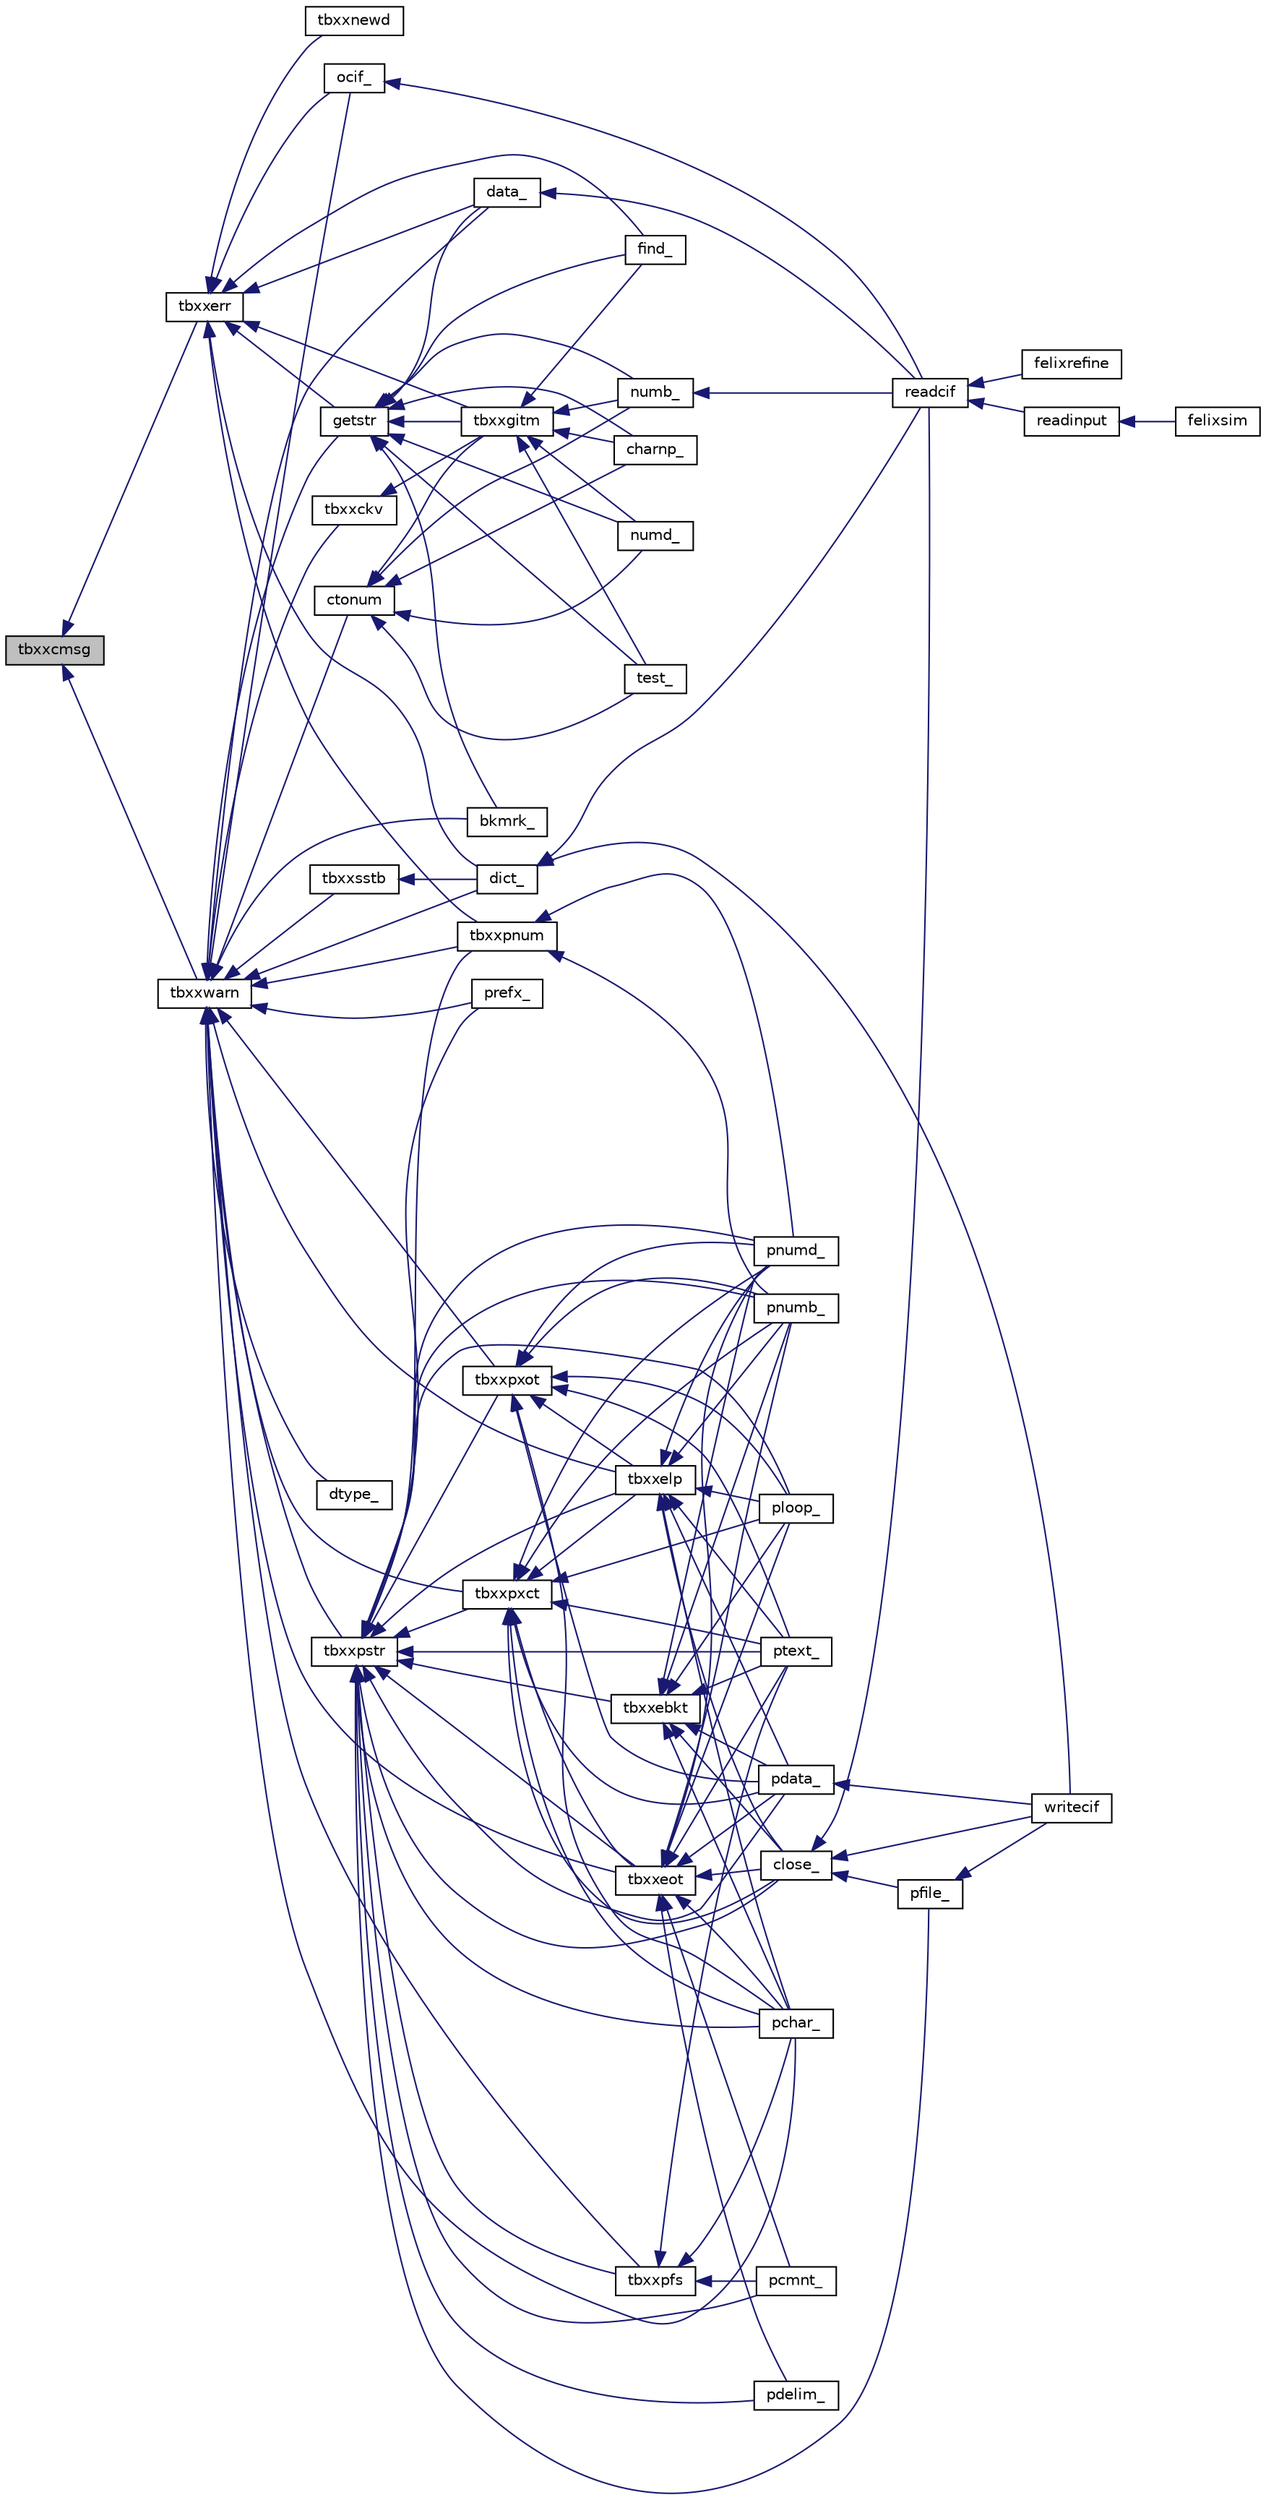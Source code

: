 digraph "tbxxcmsg"
{
  edge [fontname="Helvetica",fontsize="10",labelfontname="Helvetica",labelfontsize="10"];
  node [fontname="Helvetica",fontsize="10",shape=record];
  rankdir="LR";
  Node1 [label="tbxxcmsg",height=0.2,width=0.4,color="black", fillcolor="grey75", style="filled", fontcolor="black"];
  Node1 -> Node2 [dir="back",color="midnightblue",fontsize="10",style="solid",fontname="Helvetica"];
  Node2 [label="tbxxerr",height=0.2,width=0.4,color="black", fillcolor="white", style="filled",URL="$ciftbx_8f.html#af9e1269491fba3f7638d9de0e44a17d6"];
  Node2 -> Node3 [dir="back",color="midnightblue",fontsize="10",style="solid",fontname="Helvetica"];
  Node3 [label="dict_",height=0.2,width=0.4,color="black", fillcolor="white", style="filled",URL="$ciftbx_8f.html#a4b968cff97c84029fcb089e5754373eb"];
  Node3 -> Node4 [dir="back",color="midnightblue",fontsize="10",style="solid",fontname="Helvetica"];
  Node4 [label="writecif",height=0.2,width=0.4,color="black", fillcolor="white", style="filled",URL="$out_8f90.html#a1276a1deb6b2dae1d2c2e4306f4ce597"];
  Node3 -> Node5 [dir="back",color="midnightblue",fontsize="10",style="solid",fontname="Helvetica"];
  Node5 [label="readcif",height=0.2,width=0.4,color="black", fillcolor="white", style="filled",URL="$readcif_8f90.html#a851b318f1c18608adf2b40ba20d10014"];
  Node5 -> Node6 [dir="back",color="midnightblue",fontsize="10",style="solid",fontname="Helvetica"];
  Node6 [label="felixrefine",height=0.2,width=0.4,color="black", fillcolor="white", style="filled",URL="$felixrefine_8f90.html#aecbf263fc9c06070ed63b7a31c76bbef"];
  Node5 -> Node7 [dir="back",color="midnightblue",fontsize="10",style="solid",fontname="Helvetica"];
  Node7 [label="readinput",height=0.2,width=0.4,color="black", fillcolor="white", style="filled",URL="$readinput_8f90.html#a87d0c2ec1671e34d4efcabf08db9d396"];
  Node7 -> Node8 [dir="back",color="midnightblue",fontsize="10",style="solid",fontname="Helvetica"];
  Node8 [label="felixsim",height=0.2,width=0.4,color="black", fillcolor="white", style="filled",URL="$felixsim_8f90.html#ad36d8d5ddad66820866e3d05a4c66144"];
  Node2 -> Node9 [dir="back",color="midnightblue",fontsize="10",style="solid",fontname="Helvetica"];
  Node9 [label="tbxxnewd",height=0.2,width=0.4,color="black", fillcolor="white", style="filled",URL="$ciftbx_8f.html#a7cb1d6edba984ca933612a0a93021559"];
  Node2 -> Node10 [dir="back",color="midnightblue",fontsize="10",style="solid",fontname="Helvetica"];
  Node10 [label="ocif_",height=0.2,width=0.4,color="black", fillcolor="white", style="filled",URL="$ciftbx_8f.html#ae5a0dc77713fa9e013186fc5455a0b29"];
  Node10 -> Node5 [dir="back",color="midnightblue",fontsize="10",style="solid",fontname="Helvetica"];
  Node2 -> Node11 [dir="back",color="midnightblue",fontsize="10",style="solid",fontname="Helvetica"];
  Node11 [label="data_",height=0.2,width=0.4,color="black", fillcolor="white", style="filled",URL="$ciftbx_8f.html#acef84efd6e02fb3ddcab29ff8633a848"];
  Node11 -> Node5 [dir="back",color="midnightblue",fontsize="10",style="solid",fontname="Helvetica"];
  Node2 -> Node12 [dir="back",color="midnightblue",fontsize="10",style="solid",fontname="Helvetica"];
  Node12 [label="find_",height=0.2,width=0.4,color="black", fillcolor="white", style="filled",URL="$ciftbx_8f.html#a30b628eee0628904dba9c686a8ee7178"];
  Node2 -> Node13 [dir="back",color="midnightblue",fontsize="10",style="solid",fontname="Helvetica"];
  Node13 [label="tbxxgitm",height=0.2,width=0.4,color="black", fillcolor="white", style="filled",URL="$ciftbx_8f.html#a39d2614384d61dc867b06c6bea0fa00c"];
  Node13 -> Node14 [dir="back",color="midnightblue",fontsize="10",style="solid",fontname="Helvetica"];
  Node14 [label="test_",height=0.2,width=0.4,color="black", fillcolor="white", style="filled",URL="$ciftbx_8f.html#a7bf11278540621a732ea9c62c37f39d4"];
  Node13 -> Node12 [dir="back",color="midnightblue",fontsize="10",style="solid",fontname="Helvetica"];
  Node13 -> Node15 [dir="back",color="midnightblue",fontsize="10",style="solid",fontname="Helvetica"];
  Node15 [label="numb_",height=0.2,width=0.4,color="black", fillcolor="white", style="filled",URL="$ciftbx_8f.html#a52533b45df7c78e9d743147a4ed381f3"];
  Node15 -> Node5 [dir="back",color="midnightblue",fontsize="10",style="solid",fontname="Helvetica"];
  Node13 -> Node16 [dir="back",color="midnightblue",fontsize="10",style="solid",fontname="Helvetica"];
  Node16 [label="numd_",height=0.2,width=0.4,color="black", fillcolor="white", style="filled",URL="$ciftbx_8f.html#a321db51a9a1b39f96c345271b840e3ca"];
  Node13 -> Node17 [dir="back",color="midnightblue",fontsize="10",style="solid",fontname="Helvetica"];
  Node17 [label="charnp_",height=0.2,width=0.4,color="black", fillcolor="white", style="filled",URL="$ciftbx_8f.html#a4c9835444462b49efe9e7b8cbe54beb1"];
  Node2 -> Node18 [dir="back",color="midnightblue",fontsize="10",style="solid",fontname="Helvetica"];
  Node18 [label="getstr",height=0.2,width=0.4,color="black", fillcolor="white", style="filled",URL="$ciftbx_8f.html#a2f367430a036fc13e1f204833cad175d"];
  Node18 -> Node11 [dir="back",color="midnightblue",fontsize="10",style="solid",fontname="Helvetica"];
  Node18 -> Node14 [dir="back",color="midnightblue",fontsize="10",style="solid",fontname="Helvetica"];
  Node18 -> Node19 [dir="back",color="midnightblue",fontsize="10",style="solid",fontname="Helvetica"];
  Node19 [label="bkmrk_",height=0.2,width=0.4,color="black", fillcolor="white", style="filled",URL="$ciftbx_8f.html#af581014d858d87ba2c87bbac0de5640a"];
  Node18 -> Node12 [dir="back",color="midnightblue",fontsize="10",style="solid",fontname="Helvetica"];
  Node18 -> Node15 [dir="back",color="midnightblue",fontsize="10",style="solid",fontname="Helvetica"];
  Node18 -> Node16 [dir="back",color="midnightblue",fontsize="10",style="solid",fontname="Helvetica"];
  Node18 -> Node17 [dir="back",color="midnightblue",fontsize="10",style="solid",fontname="Helvetica"];
  Node18 -> Node13 [dir="back",color="midnightblue",fontsize="10",style="solid",fontname="Helvetica"];
  Node2 -> Node20 [dir="back",color="midnightblue",fontsize="10",style="solid",fontname="Helvetica"];
  Node20 [label="tbxxpnum",height=0.2,width=0.4,color="black", fillcolor="white", style="filled",URL="$ciftbx_8f.html#ab6f735972b6f79154290cf5147f127ba"];
  Node20 -> Node21 [dir="back",color="midnightblue",fontsize="10",style="solid",fontname="Helvetica"];
  Node21 [label="pnumb_",height=0.2,width=0.4,color="black", fillcolor="white", style="filled",URL="$ciftbx_8f.html#a762e7d891738400070c4bc377aba476f"];
  Node20 -> Node22 [dir="back",color="midnightblue",fontsize="10",style="solid",fontname="Helvetica"];
  Node22 [label="pnumd_",height=0.2,width=0.4,color="black", fillcolor="white", style="filled",URL="$ciftbx_8f.html#aca4e519718b63206d44b7446e084fe46"];
  Node1 -> Node23 [dir="back",color="midnightblue",fontsize="10",style="solid",fontname="Helvetica"];
  Node23 [label="tbxxwarn",height=0.2,width=0.4,color="black", fillcolor="white", style="filled",URL="$ciftbx_8f.html#a59970412fc0ae90f68f3a692c2071791"];
  Node23 -> Node3 [dir="back",color="midnightblue",fontsize="10",style="solid",fontname="Helvetica"];
  Node23 -> Node24 [dir="back",color="midnightblue",fontsize="10",style="solid",fontname="Helvetica"];
  Node24 [label="tbxxsstb",height=0.2,width=0.4,color="black", fillcolor="white", style="filled",URL="$ciftbx_8f.html#ac1949b97fd2afba1d86c2d6cd034645e"];
  Node24 -> Node3 [dir="back",color="midnightblue",fontsize="10",style="solid",fontname="Helvetica"];
  Node23 -> Node10 [dir="back",color="midnightblue",fontsize="10",style="solid",fontname="Helvetica"];
  Node23 -> Node11 [dir="back",color="midnightblue",fontsize="10",style="solid",fontname="Helvetica"];
  Node23 -> Node25 [dir="back",color="midnightblue",fontsize="10",style="solid",fontname="Helvetica"];
  Node25 [label="dtype_",height=0.2,width=0.4,color="black", fillcolor="white", style="filled",URL="$ciftbx_8f.html#a1558b0e789ec23e3524f93d995b5ffb7"];
  Node23 -> Node19 [dir="back",color="midnightblue",fontsize="10",style="solid",fontname="Helvetica"];
  Node23 -> Node26 [dir="back",color="midnightblue",fontsize="10",style="solid",fontname="Helvetica"];
  Node26 [label="tbxxckv",height=0.2,width=0.4,color="black", fillcolor="white", style="filled",URL="$ciftbx_8f.html#a1d880d46cdf16305532beff04b1cd692"];
  Node26 -> Node13 [dir="back",color="midnightblue",fontsize="10",style="solid",fontname="Helvetica"];
  Node23 -> Node18 [dir="back",color="midnightblue",fontsize="10",style="solid",fontname="Helvetica"];
  Node23 -> Node27 [dir="back",color="midnightblue",fontsize="10",style="solid",fontname="Helvetica"];
  Node27 [label="ctonum",height=0.2,width=0.4,color="black", fillcolor="white", style="filled",URL="$ciftbx_8f.html#a5bc2d760f3ec7f0b85e4653f4edf8866"];
  Node27 -> Node14 [dir="back",color="midnightblue",fontsize="10",style="solid",fontname="Helvetica"];
  Node27 -> Node15 [dir="back",color="midnightblue",fontsize="10",style="solid",fontname="Helvetica"];
  Node27 -> Node16 [dir="back",color="midnightblue",fontsize="10",style="solid",fontname="Helvetica"];
  Node27 -> Node17 [dir="back",color="midnightblue",fontsize="10",style="solid",fontname="Helvetica"];
  Node27 -> Node13 [dir="back",color="midnightblue",fontsize="10",style="solid",fontname="Helvetica"];
  Node23 -> Node28 [dir="back",color="midnightblue",fontsize="10",style="solid",fontname="Helvetica"];
  Node28 [label="pchar_",height=0.2,width=0.4,color="black", fillcolor="white", style="filled",URL="$ciftbx_8f.html#a2bf0d6d32275f871f14318f8edff68d6"];
  Node23 -> Node29 [dir="back",color="midnightblue",fontsize="10",style="solid",fontname="Helvetica"];
  Node29 [label="tbxxpfs",height=0.2,width=0.4,color="black", fillcolor="white", style="filled",URL="$ciftbx_8f.html#a48148dee2f8f8a2d63b204d419ca5354"];
  Node29 -> Node28 [dir="back",color="midnightblue",fontsize="10",style="solid",fontname="Helvetica"];
  Node29 -> Node30 [dir="back",color="midnightblue",fontsize="10",style="solid",fontname="Helvetica"];
  Node30 [label="pcmnt_",height=0.2,width=0.4,color="black", fillcolor="white", style="filled",URL="$ciftbx_8f.html#a7c112bde696c1b8e00098a91b0824387"];
  Node29 -> Node31 [dir="back",color="midnightblue",fontsize="10",style="solid",fontname="Helvetica"];
  Node31 [label="ptext_",height=0.2,width=0.4,color="black", fillcolor="white", style="filled",URL="$ciftbx_8f.html#ac290785fd800f64bb1cf30e3cdbc03b8"];
  Node23 -> Node32 [dir="back",color="midnightblue",fontsize="10",style="solid",fontname="Helvetica"];
  Node32 [label="prefx_",height=0.2,width=0.4,color="black", fillcolor="white", style="filled",URL="$ciftbx_8f.html#ad73feb0120897cee4048afb692c9b916"];
  Node23 -> Node33 [dir="back",color="midnightblue",fontsize="10",style="solid",fontname="Helvetica"];
  Node33 [label="tbxxpxot",height=0.2,width=0.4,color="black", fillcolor="white", style="filled",URL="$ciftbx_8f.html#a1ed2d07cf2076f7f4a492135553a18ce"];
  Node33 -> Node34 [dir="back",color="midnightblue",fontsize="10",style="solid",fontname="Helvetica"];
  Node34 [label="pdata_",height=0.2,width=0.4,color="black", fillcolor="white", style="filled",URL="$ciftbx_8f.html#ad9d6797ef14de7bbdee156bc2a5f6fc1"];
  Node34 -> Node4 [dir="back",color="midnightblue",fontsize="10",style="solid",fontname="Helvetica"];
  Node33 -> Node21 [dir="back",color="midnightblue",fontsize="10",style="solid",fontname="Helvetica"];
  Node33 -> Node22 [dir="back",color="midnightblue",fontsize="10",style="solid",fontname="Helvetica"];
  Node33 -> Node28 [dir="back",color="midnightblue",fontsize="10",style="solid",fontname="Helvetica"];
  Node33 -> Node31 [dir="back",color="midnightblue",fontsize="10",style="solid",fontname="Helvetica"];
  Node33 -> Node35 [dir="back",color="midnightblue",fontsize="10",style="solid",fontname="Helvetica"];
  Node35 [label="ploop_",height=0.2,width=0.4,color="black", fillcolor="white", style="filled",URL="$ciftbx_8f.html#ae69863afb7878b321eccc42e1071eaa1"];
  Node33 -> Node36 [dir="back",color="midnightblue",fontsize="10",style="solid",fontname="Helvetica"];
  Node36 [label="tbxxelp",height=0.2,width=0.4,color="black", fillcolor="white", style="filled",URL="$ciftbx_8f.html#a6cf67dc9f2c8ba0cc134063c70e5b3d2"];
  Node36 -> Node34 [dir="back",color="midnightblue",fontsize="10",style="solid",fontname="Helvetica"];
  Node36 -> Node21 [dir="back",color="midnightblue",fontsize="10",style="solid",fontname="Helvetica"];
  Node36 -> Node22 [dir="back",color="midnightblue",fontsize="10",style="solid",fontname="Helvetica"];
  Node36 -> Node28 [dir="back",color="midnightblue",fontsize="10",style="solid",fontname="Helvetica"];
  Node36 -> Node31 [dir="back",color="midnightblue",fontsize="10",style="solid",fontname="Helvetica"];
  Node36 -> Node35 [dir="back",color="midnightblue",fontsize="10",style="solid",fontname="Helvetica"];
  Node36 -> Node37 [dir="back",color="midnightblue",fontsize="10",style="solid",fontname="Helvetica"];
  Node37 [label="close_",height=0.2,width=0.4,color="black", fillcolor="white", style="filled",URL="$ciftbx_8f.html#a10a7a76ff70d108d323348dac44fe595"];
  Node37 -> Node38 [dir="back",color="midnightblue",fontsize="10",style="solid",fontname="Helvetica"];
  Node38 [label="pfile_",height=0.2,width=0.4,color="black", fillcolor="white", style="filled",URL="$ciftbx_8f.html#ad838ec2db43b50072a6258f0266e21e6"];
  Node38 -> Node4 [dir="back",color="midnightblue",fontsize="10",style="solid",fontname="Helvetica"];
  Node37 -> Node4 [dir="back",color="midnightblue",fontsize="10",style="solid",fontname="Helvetica"];
  Node37 -> Node5 [dir="back",color="midnightblue",fontsize="10",style="solid",fontname="Helvetica"];
  Node23 -> Node39 [dir="back",color="midnightblue",fontsize="10",style="solid",fontname="Helvetica"];
  Node39 [label="tbxxpxct",height=0.2,width=0.4,color="black", fillcolor="white", style="filled",URL="$ciftbx_8f.html#a5853f335ad76aef455ba8a30712cdab5"];
  Node39 -> Node34 [dir="back",color="midnightblue",fontsize="10",style="solid",fontname="Helvetica"];
  Node39 -> Node21 [dir="back",color="midnightblue",fontsize="10",style="solid",fontname="Helvetica"];
  Node39 -> Node22 [dir="back",color="midnightblue",fontsize="10",style="solid",fontname="Helvetica"];
  Node39 -> Node28 [dir="back",color="midnightblue",fontsize="10",style="solid",fontname="Helvetica"];
  Node39 -> Node31 [dir="back",color="midnightblue",fontsize="10",style="solid",fontname="Helvetica"];
  Node39 -> Node35 [dir="back",color="midnightblue",fontsize="10",style="solid",fontname="Helvetica"];
  Node39 -> Node37 [dir="back",color="midnightblue",fontsize="10",style="solid",fontname="Helvetica"];
  Node39 -> Node40 [dir="back",color="midnightblue",fontsize="10",style="solid",fontname="Helvetica"];
  Node40 [label="tbxxeot",height=0.2,width=0.4,color="black", fillcolor="white", style="filled",URL="$ciftbx_8f.html#af807bd4e3b7f00bd373b91d2481c86bd"];
  Node40 -> Node34 [dir="back",color="midnightblue",fontsize="10",style="solid",fontname="Helvetica"];
  Node40 -> Node21 [dir="back",color="midnightblue",fontsize="10",style="solid",fontname="Helvetica"];
  Node40 -> Node22 [dir="back",color="midnightblue",fontsize="10",style="solid",fontname="Helvetica"];
  Node40 -> Node28 [dir="back",color="midnightblue",fontsize="10",style="solid",fontname="Helvetica"];
  Node40 -> Node30 [dir="back",color="midnightblue",fontsize="10",style="solid",fontname="Helvetica"];
  Node40 -> Node31 [dir="back",color="midnightblue",fontsize="10",style="solid",fontname="Helvetica"];
  Node40 -> Node41 [dir="back",color="midnightblue",fontsize="10",style="solid",fontname="Helvetica"];
  Node41 [label="pdelim_",height=0.2,width=0.4,color="black", fillcolor="white", style="filled",URL="$ciftbx_8f.html#aa73da7370363ada4f5ae85c8bd04fbf3"];
  Node40 -> Node35 [dir="back",color="midnightblue",fontsize="10",style="solid",fontname="Helvetica"];
  Node40 -> Node37 [dir="back",color="midnightblue",fontsize="10",style="solid",fontname="Helvetica"];
  Node39 -> Node36 [dir="back",color="midnightblue",fontsize="10",style="solid",fontname="Helvetica"];
  Node23 -> Node42 [dir="back",color="midnightblue",fontsize="10",style="solid",fontname="Helvetica"];
  Node42 [label="tbxxpstr",height=0.2,width=0.4,color="black", fillcolor="white", style="filled",URL="$ciftbx_8f.html#a1cd7fd5e37c6bcdc4dda03f5fce960d5"];
  Node42 -> Node38 [dir="back",color="midnightblue",fontsize="10",style="solid",fontname="Helvetica"];
  Node42 -> Node34 [dir="back",color="midnightblue",fontsize="10",style="solid",fontname="Helvetica"];
  Node42 -> Node21 [dir="back",color="midnightblue",fontsize="10",style="solid",fontname="Helvetica"];
  Node42 -> Node22 [dir="back",color="midnightblue",fontsize="10",style="solid",fontname="Helvetica"];
  Node42 -> Node28 [dir="back",color="midnightblue",fontsize="10",style="solid",fontname="Helvetica"];
  Node42 -> Node30 [dir="back",color="midnightblue",fontsize="10",style="solid",fontname="Helvetica"];
  Node42 -> Node31 [dir="back",color="midnightblue",fontsize="10",style="solid",fontname="Helvetica"];
  Node42 -> Node29 [dir="back",color="midnightblue",fontsize="10",style="solid",fontname="Helvetica"];
  Node42 -> Node41 [dir="back",color="midnightblue",fontsize="10",style="solid",fontname="Helvetica"];
  Node42 -> Node35 [dir="back",color="midnightblue",fontsize="10",style="solid",fontname="Helvetica"];
  Node42 -> Node32 [dir="back",color="midnightblue",fontsize="10",style="solid",fontname="Helvetica"];
  Node42 -> Node37 [dir="back",color="midnightblue",fontsize="10",style="solid",fontname="Helvetica"];
  Node42 -> Node33 [dir="back",color="midnightblue",fontsize="10",style="solid",fontname="Helvetica"];
  Node42 -> Node39 [dir="back",color="midnightblue",fontsize="10",style="solid",fontname="Helvetica"];
  Node42 -> Node20 [dir="back",color="midnightblue",fontsize="10",style="solid",fontname="Helvetica"];
  Node42 -> Node40 [dir="back",color="midnightblue",fontsize="10",style="solid",fontname="Helvetica"];
  Node42 -> Node43 [dir="back",color="midnightblue",fontsize="10",style="solid",fontname="Helvetica"];
  Node43 [label="tbxxebkt",height=0.2,width=0.4,color="black", fillcolor="white", style="filled",URL="$ciftbx_8f.html#a333cd3f7d454161170b6c98e7e9fb206"];
  Node43 -> Node34 [dir="back",color="midnightblue",fontsize="10",style="solid",fontname="Helvetica"];
  Node43 -> Node21 [dir="back",color="midnightblue",fontsize="10",style="solid",fontname="Helvetica"];
  Node43 -> Node22 [dir="back",color="midnightblue",fontsize="10",style="solid",fontname="Helvetica"];
  Node43 -> Node28 [dir="back",color="midnightblue",fontsize="10",style="solid",fontname="Helvetica"];
  Node43 -> Node31 [dir="back",color="midnightblue",fontsize="10",style="solid",fontname="Helvetica"];
  Node43 -> Node35 [dir="back",color="midnightblue",fontsize="10",style="solid",fontname="Helvetica"];
  Node43 -> Node37 [dir="back",color="midnightblue",fontsize="10",style="solid",fontname="Helvetica"];
  Node42 -> Node36 [dir="back",color="midnightblue",fontsize="10",style="solid",fontname="Helvetica"];
  Node23 -> Node20 [dir="back",color="midnightblue",fontsize="10",style="solid",fontname="Helvetica"];
  Node23 -> Node40 [dir="back",color="midnightblue",fontsize="10",style="solid",fontname="Helvetica"];
  Node23 -> Node36 [dir="back",color="midnightblue",fontsize="10",style="solid",fontname="Helvetica"];
}
